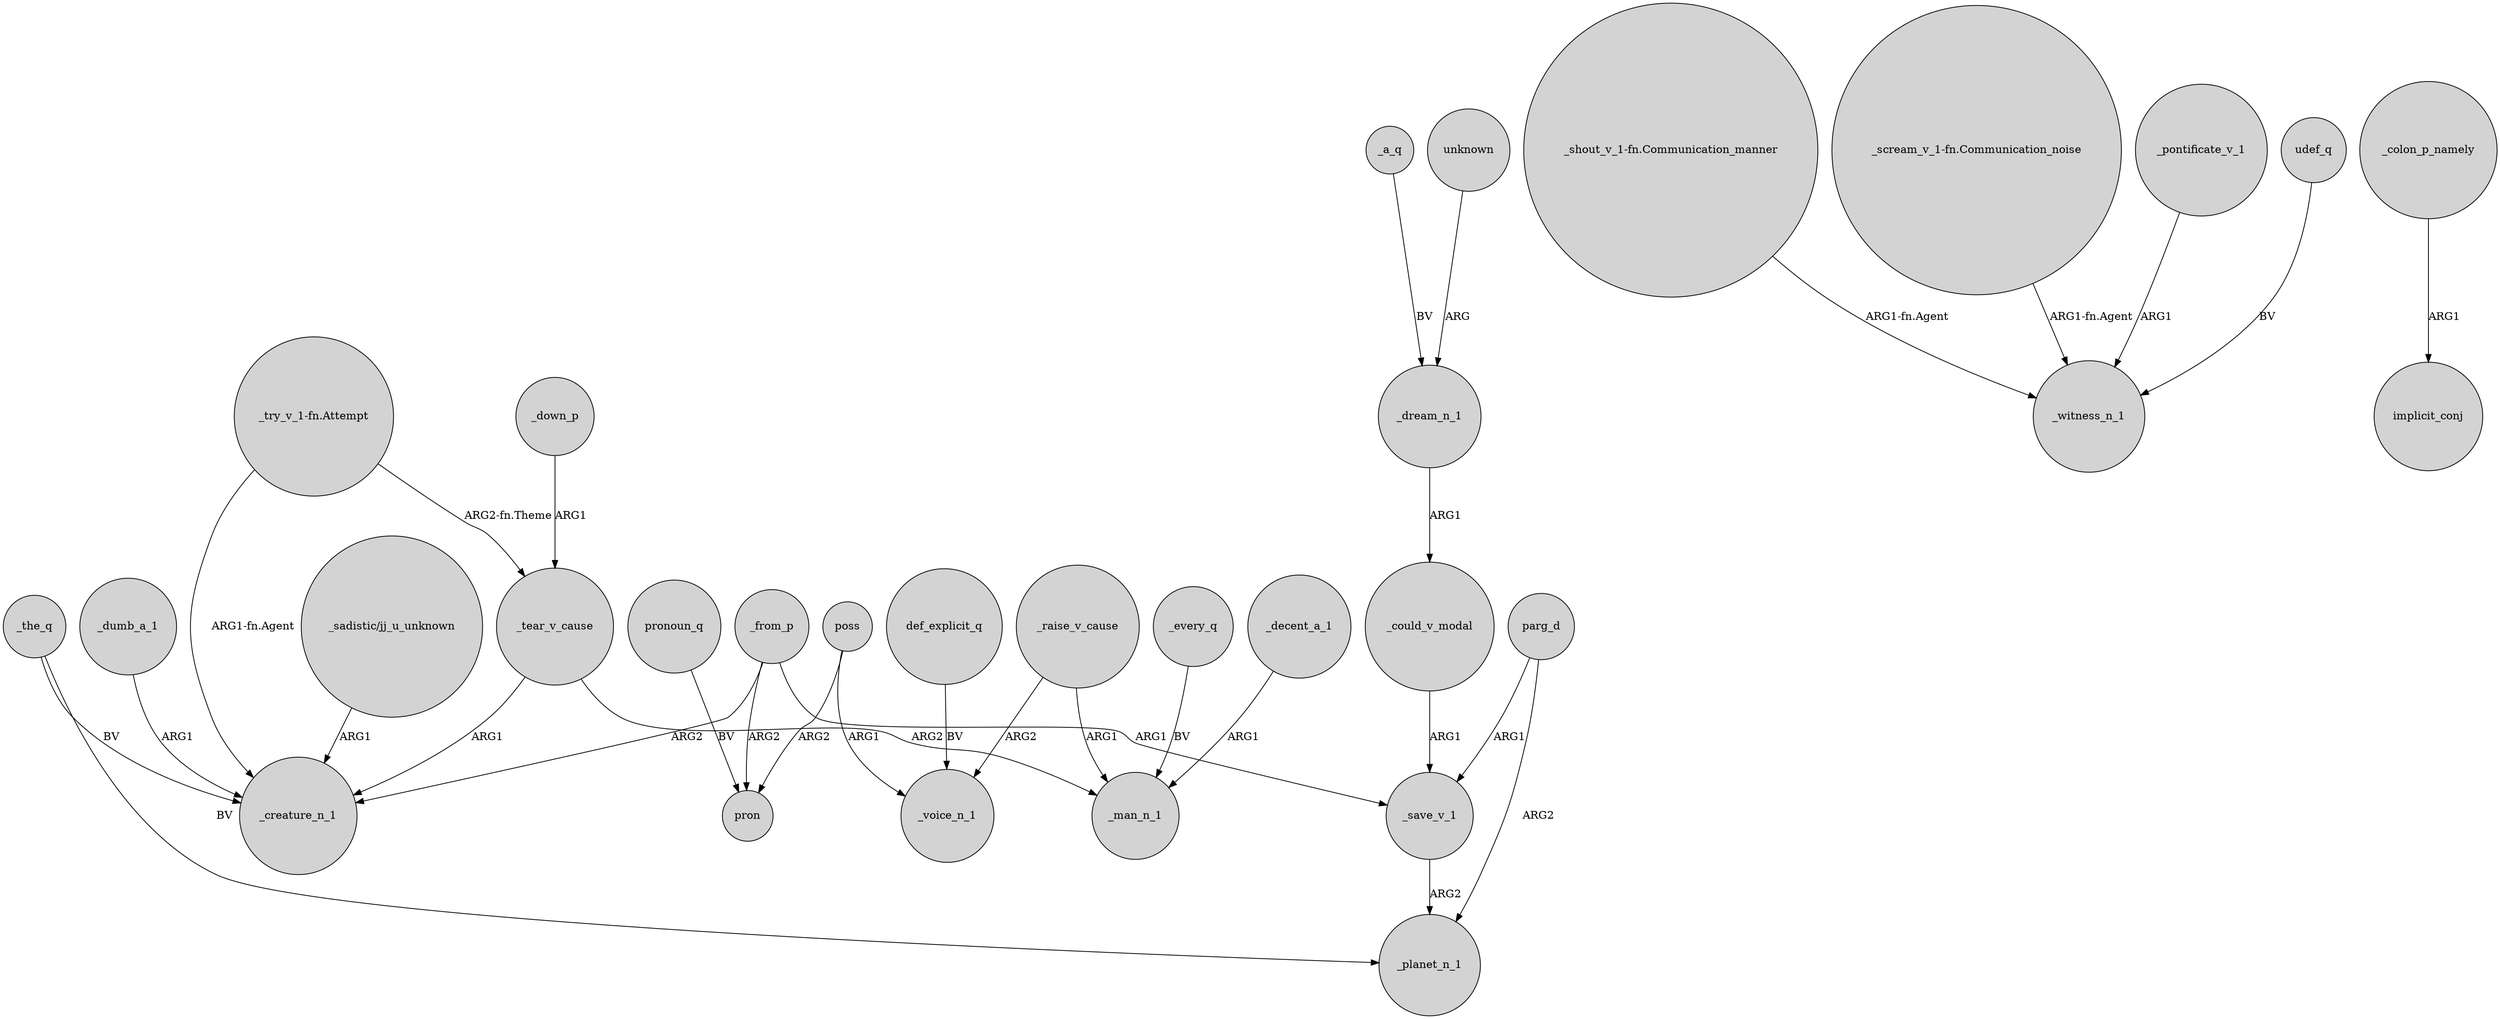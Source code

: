 digraph {
	node [shape=circle style=filled]
	_tear_v_cause -> _creature_n_1 [label=ARG1]
	poss -> pron [label=ARG2]
	_from_p -> _save_v_1 [label=ARG1]
	_dream_n_1 -> _could_v_modal [label=ARG1]
	parg_d -> _planet_n_1 [label=ARG2]
	_tear_v_cause -> _man_n_1 [label=ARG2]
	_every_q -> _man_n_1 [label=BV]
	_dumb_a_1 -> _creature_n_1 [label=ARG1]
	_save_v_1 -> _planet_n_1 [label=ARG2]
	def_explicit_q -> _voice_n_1 [label=BV]
	_raise_v_cause -> _man_n_1 [label=ARG1]
	"_try_v_1-fn.Attempt" -> _creature_n_1 [label="ARG1-fn.Agent"]
	_down_p -> _tear_v_cause [label=ARG1]
	pronoun_q -> pron [label=BV]
	"_try_v_1-fn.Attempt" -> _tear_v_cause [label="ARG2-fn.Theme"]
	_could_v_modal -> _save_v_1 [label=ARG1]
	_a_q -> _dream_n_1 [label=BV]
	_from_p -> _creature_n_1 [label=ARG2]
	"_shout_v_1-fn.Communication_manner" -> _witness_n_1 [label="ARG1-fn.Agent"]
	_raise_v_cause -> _voice_n_1 [label=ARG2]
	_the_q -> _planet_n_1 [label=BV]
	"_scream_v_1-fn.Communication_noise" -> _witness_n_1 [label="ARG1-fn.Agent"]
	unknown -> _dream_n_1 [label=ARG]
	_the_q -> _creature_n_1 [label=BV]
	poss -> _voice_n_1 [label=ARG1]
	_from_p -> pron [label=ARG2]
	parg_d -> _save_v_1 [label=ARG1]
	_pontificate_v_1 -> _witness_n_1 [label=ARG1]
	_decent_a_1 -> _man_n_1 [label=ARG1]
	udef_q -> _witness_n_1 [label=BV]
	_colon_p_namely -> implicit_conj [label=ARG1]
	"_sadistic/jj_u_unknown" -> _creature_n_1 [label=ARG1]
}
